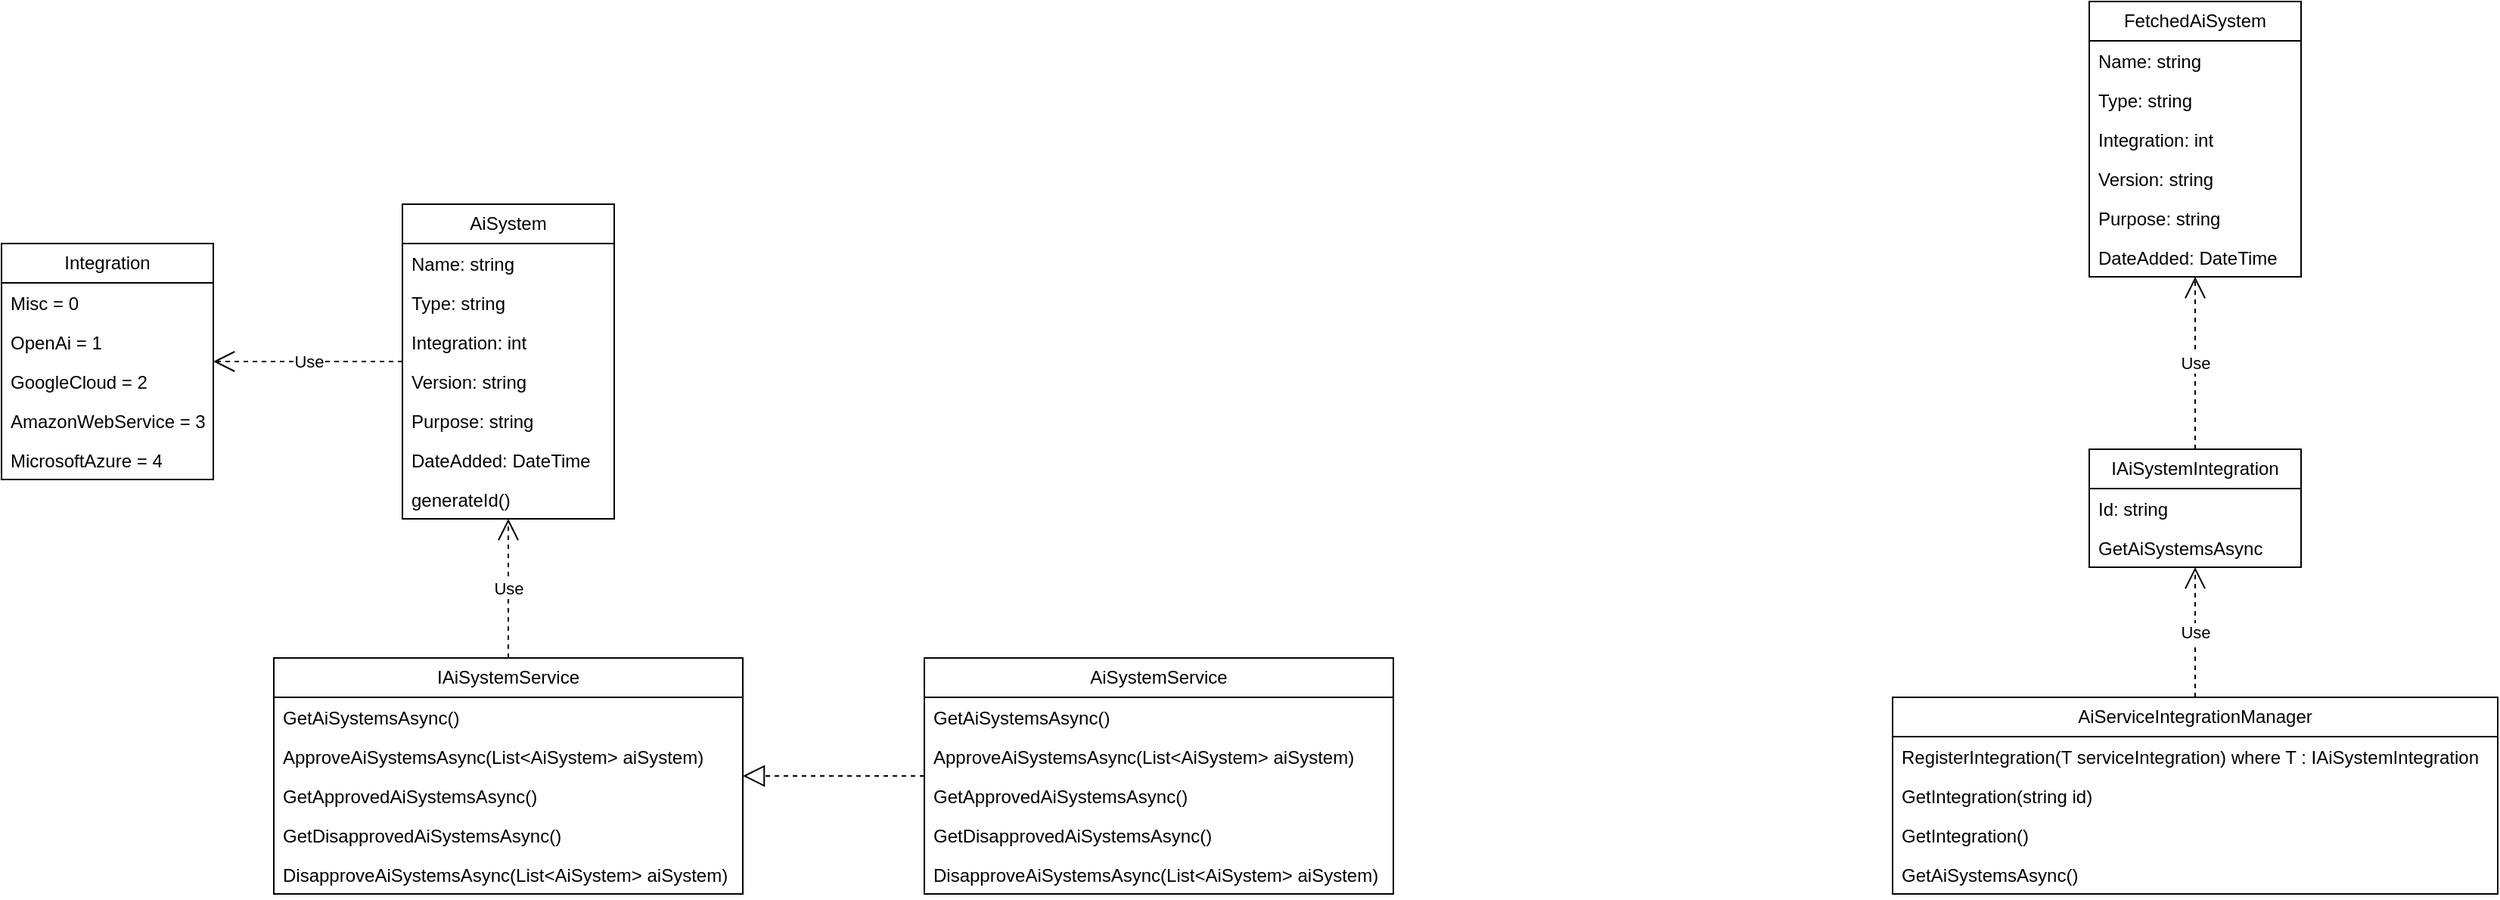 <mxfile version="22.0.3" type="device">
  <diagram name="Pagina-1" id="vPvD8ZQJSdndQn4RpLqa">
    <mxGraphModel dx="2527" dy="1996" grid="1" gridSize="10" guides="1" tooltips="1" connect="1" arrows="1" fold="1" page="1" pageScale="1" pageWidth="827" pageHeight="1169" math="0" shadow="0">
      <root>
        <mxCell id="0" />
        <mxCell id="1" parent="0" />
        <mxCell id="VwBiQ840SNFs7_mAfwVx-1" value="AiSystem" style="swimlane;fontStyle=0;childLayout=stackLayout;horizontal=1;startSize=26;fillColor=none;horizontalStack=0;resizeParent=1;resizeParentMax=0;resizeLast=0;collapsible=1;marginBottom=0;whiteSpace=wrap;html=1;" vertex="1" parent="1">
          <mxGeometry x="45" y="30" width="140" height="208" as="geometry" />
        </mxCell>
        <mxCell id="VwBiQ840SNFs7_mAfwVx-2" value="Name: string" style="text;strokeColor=none;fillColor=none;align=left;verticalAlign=top;spacingLeft=4;spacingRight=4;overflow=hidden;rotatable=0;points=[[0,0.5],[1,0.5]];portConstraint=eastwest;whiteSpace=wrap;html=1;" vertex="1" parent="VwBiQ840SNFs7_mAfwVx-1">
          <mxGeometry y="26" width="140" height="26" as="geometry" />
        </mxCell>
        <mxCell id="VwBiQ840SNFs7_mAfwVx-3" value="Type: string" style="text;strokeColor=none;fillColor=none;align=left;verticalAlign=top;spacingLeft=4;spacingRight=4;overflow=hidden;rotatable=0;points=[[0,0.5],[1,0.5]];portConstraint=eastwest;whiteSpace=wrap;html=1;" vertex="1" parent="VwBiQ840SNFs7_mAfwVx-1">
          <mxGeometry y="52" width="140" height="26" as="geometry" />
        </mxCell>
        <mxCell id="VwBiQ840SNFs7_mAfwVx-27" value="Integration: int" style="text;strokeColor=none;fillColor=none;align=left;verticalAlign=top;spacingLeft=4;spacingRight=4;overflow=hidden;rotatable=0;points=[[0,0.5],[1,0.5]];portConstraint=eastwest;whiteSpace=wrap;html=1;" vertex="1" parent="VwBiQ840SNFs7_mAfwVx-1">
          <mxGeometry y="78" width="140" height="26" as="geometry" />
        </mxCell>
        <mxCell id="VwBiQ840SNFs7_mAfwVx-29" value="Version: string" style="text;strokeColor=none;fillColor=none;align=left;verticalAlign=top;spacingLeft=4;spacingRight=4;overflow=hidden;rotatable=0;points=[[0,0.5],[1,0.5]];portConstraint=eastwest;whiteSpace=wrap;html=1;" vertex="1" parent="VwBiQ840SNFs7_mAfwVx-1">
          <mxGeometry y="104" width="140" height="26" as="geometry" />
        </mxCell>
        <mxCell id="VwBiQ840SNFs7_mAfwVx-28" value="Purpose: string" style="text;strokeColor=none;fillColor=none;align=left;verticalAlign=top;spacingLeft=4;spacingRight=4;overflow=hidden;rotatable=0;points=[[0,0.5],[1,0.5]];portConstraint=eastwest;whiteSpace=wrap;html=1;" vertex="1" parent="VwBiQ840SNFs7_mAfwVx-1">
          <mxGeometry y="130" width="140" height="26" as="geometry" />
        </mxCell>
        <mxCell id="VwBiQ840SNFs7_mAfwVx-26" value="DateAdded: DateTime" style="text;strokeColor=none;fillColor=none;align=left;verticalAlign=top;spacingLeft=4;spacingRight=4;overflow=hidden;rotatable=0;points=[[0,0.5],[1,0.5]];portConstraint=eastwest;whiteSpace=wrap;html=1;" vertex="1" parent="VwBiQ840SNFs7_mAfwVx-1">
          <mxGeometry y="156" width="140" height="26" as="geometry" />
        </mxCell>
        <mxCell id="VwBiQ840SNFs7_mAfwVx-4" value="generateId()" style="text;strokeColor=none;fillColor=none;align=left;verticalAlign=top;spacingLeft=4;spacingRight=4;overflow=hidden;rotatable=0;points=[[0,0.5],[1,0.5]];portConstraint=eastwest;whiteSpace=wrap;html=1;" vertex="1" parent="VwBiQ840SNFs7_mAfwVx-1">
          <mxGeometry y="182" width="140" height="26" as="geometry" />
        </mxCell>
        <mxCell id="VwBiQ840SNFs7_mAfwVx-5" value="Integration" style="swimlane;fontStyle=0;childLayout=stackLayout;horizontal=1;startSize=26;fillColor=none;horizontalStack=0;resizeParent=1;resizeParentMax=0;resizeLast=0;collapsible=1;marginBottom=0;whiteSpace=wrap;html=1;" vertex="1" parent="1">
          <mxGeometry x="-220" y="56" width="140" height="156" as="geometry" />
        </mxCell>
        <mxCell id="VwBiQ840SNFs7_mAfwVx-6" value="Misc = 0" style="text;strokeColor=none;fillColor=none;align=left;verticalAlign=top;spacingLeft=4;spacingRight=4;overflow=hidden;rotatable=0;points=[[0,0.5],[1,0.5]];portConstraint=eastwest;whiteSpace=wrap;html=1;" vertex="1" parent="VwBiQ840SNFs7_mAfwVx-5">
          <mxGeometry y="26" width="140" height="26" as="geometry" />
        </mxCell>
        <mxCell id="VwBiQ840SNFs7_mAfwVx-7" value="OpenAi = 1" style="text;strokeColor=none;fillColor=none;align=left;verticalAlign=top;spacingLeft=4;spacingRight=4;overflow=hidden;rotatable=0;points=[[0,0.5],[1,0.5]];portConstraint=eastwest;whiteSpace=wrap;html=1;" vertex="1" parent="VwBiQ840SNFs7_mAfwVx-5">
          <mxGeometry y="52" width="140" height="26" as="geometry" />
        </mxCell>
        <mxCell id="VwBiQ840SNFs7_mAfwVx-25" value="GoogleCloud = 2" style="text;strokeColor=none;fillColor=none;align=left;verticalAlign=top;spacingLeft=4;spacingRight=4;overflow=hidden;rotatable=0;points=[[0,0.5],[1,0.5]];portConstraint=eastwest;whiteSpace=wrap;html=1;" vertex="1" parent="VwBiQ840SNFs7_mAfwVx-5">
          <mxGeometry y="78" width="140" height="26" as="geometry" />
        </mxCell>
        <mxCell id="VwBiQ840SNFs7_mAfwVx-24" value="AmazonWebService = 3" style="text;strokeColor=none;fillColor=none;align=left;verticalAlign=top;spacingLeft=4;spacingRight=4;overflow=hidden;rotatable=0;points=[[0,0.5],[1,0.5]];portConstraint=eastwest;whiteSpace=wrap;html=1;" vertex="1" parent="VwBiQ840SNFs7_mAfwVx-5">
          <mxGeometry y="104" width="140" height="26" as="geometry" />
        </mxCell>
        <mxCell id="VwBiQ840SNFs7_mAfwVx-8" value="MicrosoftAzure = 4" style="text;strokeColor=none;fillColor=none;align=left;verticalAlign=top;spacingLeft=4;spacingRight=4;overflow=hidden;rotatable=0;points=[[0,0.5],[1,0.5]];portConstraint=eastwest;whiteSpace=wrap;html=1;" vertex="1" parent="VwBiQ840SNFs7_mAfwVx-5">
          <mxGeometry y="130" width="140" height="26" as="geometry" />
        </mxCell>
        <mxCell id="VwBiQ840SNFs7_mAfwVx-9" value="IAiSystemService" style="swimlane;fontStyle=0;childLayout=stackLayout;horizontal=1;startSize=26;fillColor=none;horizontalStack=0;resizeParent=1;resizeParentMax=0;resizeLast=0;collapsible=1;marginBottom=0;whiteSpace=wrap;html=1;" vertex="1" parent="1">
          <mxGeometry x="-40" y="330" width="310" height="156" as="geometry" />
        </mxCell>
        <mxCell id="VwBiQ840SNFs7_mAfwVx-10" value="GetAiSystemsAsync()" style="text;strokeColor=none;fillColor=none;align=left;verticalAlign=top;spacingLeft=4;spacingRight=4;overflow=hidden;rotatable=0;points=[[0,0.5],[1,0.5]];portConstraint=eastwest;whiteSpace=wrap;html=1;" vertex="1" parent="VwBiQ840SNFs7_mAfwVx-9">
          <mxGeometry y="26" width="310" height="26" as="geometry" />
        </mxCell>
        <mxCell id="VwBiQ840SNFs7_mAfwVx-11" value="ApproveAiSystemsAsync(List&amp;lt;AiSystem&amp;gt; aiSystem)" style="text;strokeColor=none;fillColor=none;align=left;verticalAlign=top;spacingLeft=4;spacingRight=4;overflow=hidden;rotatable=0;points=[[0,0.5],[1,0.5]];portConstraint=eastwest;whiteSpace=wrap;html=1;" vertex="1" parent="VwBiQ840SNFs7_mAfwVx-9">
          <mxGeometry y="52" width="310" height="26" as="geometry" />
        </mxCell>
        <mxCell id="VwBiQ840SNFs7_mAfwVx-12" value="GetApprovedAiSystemsAsync()" style="text;strokeColor=none;fillColor=none;align=left;verticalAlign=top;spacingLeft=4;spacingRight=4;overflow=hidden;rotatable=0;points=[[0,0.5],[1,0.5]];portConstraint=eastwest;whiteSpace=wrap;html=1;" vertex="1" parent="VwBiQ840SNFs7_mAfwVx-9">
          <mxGeometry y="78" width="310" height="26" as="geometry" />
        </mxCell>
        <mxCell id="VwBiQ840SNFs7_mAfwVx-17" value="GetDisapprovedAiSystemsAsync()" style="text;strokeColor=none;fillColor=none;align=left;verticalAlign=top;spacingLeft=4;spacingRight=4;overflow=hidden;rotatable=0;points=[[0,0.5],[1,0.5]];portConstraint=eastwest;whiteSpace=wrap;html=1;" vertex="1" parent="VwBiQ840SNFs7_mAfwVx-9">
          <mxGeometry y="104" width="310" height="26" as="geometry" />
        </mxCell>
        <mxCell id="VwBiQ840SNFs7_mAfwVx-18" value="DisapproveAiSystemsAsync(List&amp;lt;AiSystem&amp;gt; aiSystem)" style="text;strokeColor=none;fillColor=none;align=left;verticalAlign=top;spacingLeft=4;spacingRight=4;overflow=hidden;rotatable=0;points=[[0,0.5],[1,0.5]];portConstraint=eastwest;whiteSpace=wrap;html=1;" vertex="1" parent="VwBiQ840SNFs7_mAfwVx-9">
          <mxGeometry y="130" width="310" height="26" as="geometry" />
        </mxCell>
        <mxCell id="VwBiQ840SNFs7_mAfwVx-13" value="AiSystemService" style="swimlane;fontStyle=0;childLayout=stackLayout;horizontal=1;startSize=26;fillColor=none;horizontalStack=0;resizeParent=1;resizeParentMax=0;resizeLast=0;collapsible=1;marginBottom=0;whiteSpace=wrap;html=1;" vertex="1" parent="1">
          <mxGeometry x="390" y="330" width="310" height="156" as="geometry" />
        </mxCell>
        <mxCell id="VwBiQ840SNFs7_mAfwVx-19" value="GetAiSystemsAsync()" style="text;strokeColor=none;fillColor=none;align=left;verticalAlign=top;spacingLeft=4;spacingRight=4;overflow=hidden;rotatable=0;points=[[0,0.5],[1,0.5]];portConstraint=eastwest;whiteSpace=wrap;html=1;" vertex="1" parent="VwBiQ840SNFs7_mAfwVx-13">
          <mxGeometry y="26" width="310" height="26" as="geometry" />
        </mxCell>
        <mxCell id="VwBiQ840SNFs7_mAfwVx-20" value="ApproveAiSystemsAsync(List&amp;lt;AiSystem&amp;gt; aiSystem)" style="text;strokeColor=none;fillColor=none;align=left;verticalAlign=top;spacingLeft=4;spacingRight=4;overflow=hidden;rotatable=0;points=[[0,0.5],[1,0.5]];portConstraint=eastwest;whiteSpace=wrap;html=1;" vertex="1" parent="VwBiQ840SNFs7_mAfwVx-13">
          <mxGeometry y="52" width="310" height="26" as="geometry" />
        </mxCell>
        <mxCell id="VwBiQ840SNFs7_mAfwVx-21" value="GetApprovedAiSystemsAsync()" style="text;strokeColor=none;fillColor=none;align=left;verticalAlign=top;spacingLeft=4;spacingRight=4;overflow=hidden;rotatable=0;points=[[0,0.5],[1,0.5]];portConstraint=eastwest;whiteSpace=wrap;html=1;" vertex="1" parent="VwBiQ840SNFs7_mAfwVx-13">
          <mxGeometry y="78" width="310" height="26" as="geometry" />
        </mxCell>
        <mxCell id="VwBiQ840SNFs7_mAfwVx-22" value="GetDisapprovedAiSystemsAsync()" style="text;strokeColor=none;fillColor=none;align=left;verticalAlign=top;spacingLeft=4;spacingRight=4;overflow=hidden;rotatable=0;points=[[0,0.5],[1,0.5]];portConstraint=eastwest;whiteSpace=wrap;html=1;" vertex="1" parent="VwBiQ840SNFs7_mAfwVx-13">
          <mxGeometry y="104" width="310" height="26" as="geometry" />
        </mxCell>
        <mxCell id="VwBiQ840SNFs7_mAfwVx-23" value="DisapproveAiSystemsAsync(List&amp;lt;AiSystem&amp;gt; aiSystem)" style="text;strokeColor=none;fillColor=none;align=left;verticalAlign=top;spacingLeft=4;spacingRight=4;overflow=hidden;rotatable=0;points=[[0,0.5],[1,0.5]];portConstraint=eastwest;whiteSpace=wrap;html=1;" vertex="1" parent="VwBiQ840SNFs7_mAfwVx-13">
          <mxGeometry y="130" width="310" height="26" as="geometry" />
        </mxCell>
        <mxCell id="VwBiQ840SNFs7_mAfwVx-32" value="" style="endArrow=block;dashed=1;endFill=0;endSize=12;html=1;rounded=0;" edge="1" parent="1" source="VwBiQ840SNFs7_mAfwVx-13" target="VwBiQ840SNFs7_mAfwVx-9">
          <mxGeometry width="160" relative="1" as="geometry">
            <mxPoint x="260" y="560" as="sourcePoint" />
            <mxPoint x="420" y="560" as="targetPoint" />
          </mxGeometry>
        </mxCell>
        <mxCell id="VwBiQ840SNFs7_mAfwVx-33" value="Use" style="endArrow=open;endSize=12;dashed=1;html=1;rounded=0;" edge="1" parent="1" source="VwBiQ840SNFs7_mAfwVx-9" target="VwBiQ840SNFs7_mAfwVx-1">
          <mxGeometry width="160" relative="1" as="geometry">
            <mxPoint x="270" y="220" as="sourcePoint" />
            <mxPoint x="430" y="220" as="targetPoint" />
          </mxGeometry>
        </mxCell>
        <mxCell id="VwBiQ840SNFs7_mAfwVx-34" value="Use" style="endArrow=open;endSize=12;dashed=1;html=1;rounded=0;" edge="1" parent="1" source="VwBiQ840SNFs7_mAfwVx-1" target="VwBiQ840SNFs7_mAfwVx-5">
          <mxGeometry width="160" relative="1" as="geometry">
            <mxPoint x="270" y="110" as="sourcePoint" />
            <mxPoint x="430" y="110" as="targetPoint" />
          </mxGeometry>
        </mxCell>
        <mxCell id="VwBiQ840SNFs7_mAfwVx-35" value="FetchedAiSystem" style="swimlane;fontStyle=0;childLayout=stackLayout;horizontal=1;startSize=26;fillColor=none;horizontalStack=0;resizeParent=1;resizeParentMax=0;resizeLast=0;collapsible=1;marginBottom=0;whiteSpace=wrap;html=1;" vertex="1" parent="1">
          <mxGeometry x="1160" y="-104" width="140" height="182" as="geometry" />
        </mxCell>
        <mxCell id="VwBiQ840SNFs7_mAfwVx-47" value="Name: string" style="text;strokeColor=none;fillColor=none;align=left;verticalAlign=top;spacingLeft=4;spacingRight=4;overflow=hidden;rotatable=0;points=[[0,0.5],[1,0.5]];portConstraint=eastwest;whiteSpace=wrap;html=1;" vertex="1" parent="VwBiQ840SNFs7_mAfwVx-35">
          <mxGeometry y="26" width="140" height="26" as="geometry" />
        </mxCell>
        <mxCell id="VwBiQ840SNFs7_mAfwVx-48" value="Type: string" style="text;strokeColor=none;fillColor=none;align=left;verticalAlign=top;spacingLeft=4;spacingRight=4;overflow=hidden;rotatable=0;points=[[0,0.5],[1,0.5]];portConstraint=eastwest;whiteSpace=wrap;html=1;" vertex="1" parent="VwBiQ840SNFs7_mAfwVx-35">
          <mxGeometry y="52" width="140" height="26" as="geometry" />
        </mxCell>
        <mxCell id="VwBiQ840SNFs7_mAfwVx-49" value="Integration: int" style="text;strokeColor=none;fillColor=none;align=left;verticalAlign=top;spacingLeft=4;spacingRight=4;overflow=hidden;rotatable=0;points=[[0,0.5],[1,0.5]];portConstraint=eastwest;whiteSpace=wrap;html=1;" vertex="1" parent="VwBiQ840SNFs7_mAfwVx-35">
          <mxGeometry y="78" width="140" height="26" as="geometry" />
        </mxCell>
        <mxCell id="VwBiQ840SNFs7_mAfwVx-50" value="Version: string" style="text;strokeColor=none;fillColor=none;align=left;verticalAlign=top;spacingLeft=4;spacingRight=4;overflow=hidden;rotatable=0;points=[[0,0.5],[1,0.5]];portConstraint=eastwest;whiteSpace=wrap;html=1;" vertex="1" parent="VwBiQ840SNFs7_mAfwVx-35">
          <mxGeometry y="104" width="140" height="26" as="geometry" />
        </mxCell>
        <mxCell id="VwBiQ840SNFs7_mAfwVx-51" value="Purpose: string" style="text;strokeColor=none;fillColor=none;align=left;verticalAlign=top;spacingLeft=4;spacingRight=4;overflow=hidden;rotatable=0;points=[[0,0.5],[1,0.5]];portConstraint=eastwest;whiteSpace=wrap;html=1;" vertex="1" parent="VwBiQ840SNFs7_mAfwVx-35">
          <mxGeometry y="130" width="140" height="26" as="geometry" />
        </mxCell>
        <mxCell id="VwBiQ840SNFs7_mAfwVx-52" value="DateAdded: DateTime" style="text;strokeColor=none;fillColor=none;align=left;verticalAlign=top;spacingLeft=4;spacingRight=4;overflow=hidden;rotatable=0;points=[[0,0.5],[1,0.5]];portConstraint=eastwest;whiteSpace=wrap;html=1;" vertex="1" parent="VwBiQ840SNFs7_mAfwVx-35">
          <mxGeometry y="156" width="140" height="26" as="geometry" />
        </mxCell>
        <mxCell id="VwBiQ840SNFs7_mAfwVx-39" value="IAiSystemIntegration" style="swimlane;fontStyle=0;childLayout=stackLayout;horizontal=1;startSize=26;fillColor=none;horizontalStack=0;resizeParent=1;resizeParentMax=0;resizeLast=0;collapsible=1;marginBottom=0;whiteSpace=wrap;html=1;" vertex="1" parent="1">
          <mxGeometry x="1160" y="192" width="140" height="78" as="geometry" />
        </mxCell>
        <mxCell id="VwBiQ840SNFs7_mAfwVx-40" value="Id: string" style="text;strokeColor=none;fillColor=none;align=left;verticalAlign=top;spacingLeft=4;spacingRight=4;overflow=hidden;rotatable=0;points=[[0,0.5],[1,0.5]];portConstraint=eastwest;whiteSpace=wrap;html=1;" vertex="1" parent="VwBiQ840SNFs7_mAfwVx-39">
          <mxGeometry y="26" width="140" height="26" as="geometry" />
        </mxCell>
        <mxCell id="VwBiQ840SNFs7_mAfwVx-41" value="GetAiSystemsAsync" style="text;strokeColor=none;fillColor=none;align=left;verticalAlign=top;spacingLeft=4;spacingRight=4;overflow=hidden;rotatable=0;points=[[0,0.5],[1,0.5]];portConstraint=eastwest;whiteSpace=wrap;html=1;" vertex="1" parent="VwBiQ840SNFs7_mAfwVx-39">
          <mxGeometry y="52" width="140" height="26" as="geometry" />
        </mxCell>
        <mxCell id="VwBiQ840SNFs7_mAfwVx-43" value="AiServiceIntegrationManager" style="swimlane;fontStyle=0;childLayout=stackLayout;horizontal=1;startSize=26;fillColor=none;horizontalStack=0;resizeParent=1;resizeParentMax=0;resizeLast=0;collapsible=1;marginBottom=0;whiteSpace=wrap;html=1;" vertex="1" parent="1">
          <mxGeometry x="1030" y="356" width="400" height="130" as="geometry" />
        </mxCell>
        <mxCell id="VwBiQ840SNFs7_mAfwVx-44" value="RegisterIntegration(T serviceIntegration) where T : IAiSystemIntegration" style="text;strokeColor=none;fillColor=none;align=left;verticalAlign=top;spacingLeft=4;spacingRight=4;overflow=hidden;rotatable=0;points=[[0,0.5],[1,0.5]];portConstraint=eastwest;whiteSpace=wrap;html=1;" vertex="1" parent="VwBiQ840SNFs7_mAfwVx-43">
          <mxGeometry y="26" width="400" height="26" as="geometry" />
        </mxCell>
        <mxCell id="VwBiQ840SNFs7_mAfwVx-45" value="GetIntegration(string id)" style="text;strokeColor=none;fillColor=none;align=left;verticalAlign=top;spacingLeft=4;spacingRight=4;overflow=hidden;rotatable=0;points=[[0,0.5],[1,0.5]];portConstraint=eastwest;whiteSpace=wrap;html=1;" vertex="1" parent="VwBiQ840SNFs7_mAfwVx-43">
          <mxGeometry y="52" width="400" height="26" as="geometry" />
        </mxCell>
        <mxCell id="VwBiQ840SNFs7_mAfwVx-46" value="GetIntegration()" style="text;strokeColor=none;fillColor=none;align=left;verticalAlign=top;spacingLeft=4;spacingRight=4;overflow=hidden;rotatable=0;points=[[0,0.5],[1,0.5]];portConstraint=eastwest;whiteSpace=wrap;html=1;" vertex="1" parent="VwBiQ840SNFs7_mAfwVx-43">
          <mxGeometry y="78" width="400" height="26" as="geometry" />
        </mxCell>
        <mxCell id="VwBiQ840SNFs7_mAfwVx-53" value="GetAiSystemsAsync()" style="text;strokeColor=none;fillColor=none;align=left;verticalAlign=top;spacingLeft=4;spacingRight=4;overflow=hidden;rotatable=0;points=[[0,0.5],[1,0.5]];portConstraint=eastwest;whiteSpace=wrap;html=1;" vertex="1" parent="VwBiQ840SNFs7_mAfwVx-43">
          <mxGeometry y="104" width="400" height="26" as="geometry" />
        </mxCell>
        <mxCell id="VwBiQ840SNFs7_mAfwVx-54" value="Use" style="endArrow=open;endSize=12;dashed=1;html=1;rounded=0;" edge="1" parent="1" source="VwBiQ840SNFs7_mAfwVx-43" target="VwBiQ840SNFs7_mAfwVx-39">
          <mxGeometry width="160" relative="1" as="geometry">
            <mxPoint x="1550" y="486" as="sourcePoint" />
            <mxPoint x="1710" y="486" as="targetPoint" />
          </mxGeometry>
        </mxCell>
        <mxCell id="VwBiQ840SNFs7_mAfwVx-55" value="Use" style="endArrow=open;endSize=12;dashed=1;html=1;rounded=0;" edge="1" parent="1" source="VwBiQ840SNFs7_mAfwVx-39" target="VwBiQ840SNFs7_mAfwVx-35">
          <mxGeometry width="160" relative="1" as="geometry">
            <mxPoint x="1180" y="140" as="sourcePoint" />
            <mxPoint x="1340" y="140" as="targetPoint" />
          </mxGeometry>
        </mxCell>
      </root>
    </mxGraphModel>
  </diagram>
</mxfile>
